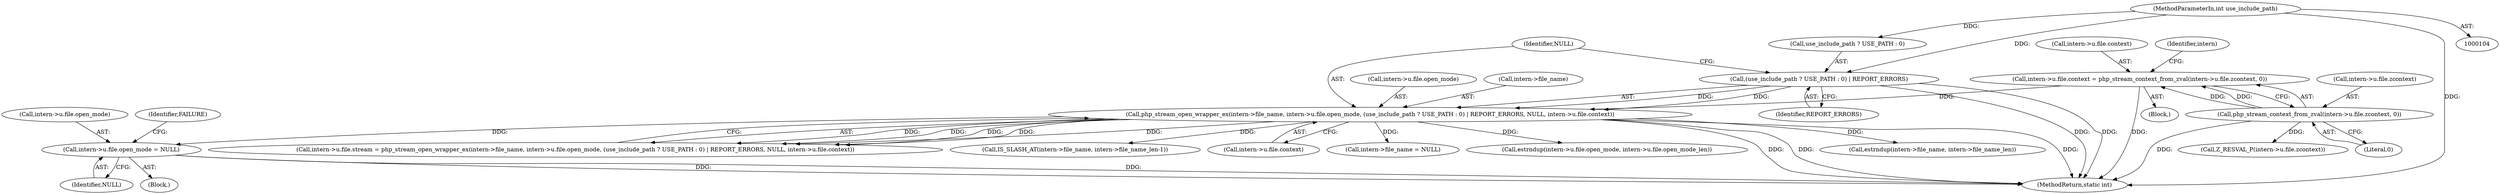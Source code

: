 digraph "0_php-src_7245bff300d3fa8bacbef7897ff080a6f1c23eba?w=1_48@API" {
"1000211" [label="(Call,intern->u.file.open_mode = NULL)"];
"1000160" [label="(Call,php_stream_open_wrapper_ex(intern->file_name, intern->u.file.open_mode, (use_include_path ? USE_PATH : 0) | REPORT_ERRORS, NULL, intern->u.file.context))"];
"1000171" [label="(Call,(use_include_path ? USE_PATH : 0) | REPORT_ERRORS)"];
"1000106" [label="(MethodParameterIn,int use_include_path)"];
"1000135" [label="(Call,intern->u.file.context = php_stream_context_from_zval(intern->u.file.zcontext, 0))"];
"1000143" [label="(Call,php_stream_context_from_zval(intern->u.file.zcontext, 0))"];
"1000143" [label="(Call,php_stream_context_from_zval(intern->u.file.zcontext, 0))"];
"1000161" [label="(Call,intern->file_name)"];
"1000177" [label="(Identifier,NULL)"];
"1000151" [label="(Literal,0)"];
"1000289" [label="(Call,estrndup(intern->file_name, intern->file_name_len))"];
"1000156" [label="(Identifier,intern)"];
"1000152" [label="(Call,intern->u.file.stream = php_stream_open_wrapper_ex(intern->file_name, intern->u.file.open_mode, (use_include_path ? USE_PATH : 0) | REPORT_ERRORS, NULL, intern->u.file.context))"];
"1000247" [label="(Call,IS_SLASH_AT(intern->file_name, intern->file_name_len-1))"];
"1000212" [label="(Call,intern->u.file.open_mode)"];
"1000164" [label="(Call,intern->u.file.open_mode)"];
"1000219" [label="(Identifier,NULL)"];
"1000211" [label="(Call,intern->u.file.open_mode = NULL)"];
"1000171" [label="(Call,(use_include_path ? USE_PATH : 0) | REPORT_ERRORS)"];
"1000108" [label="(Block,)"];
"1000178" [label="(Call,intern->u.file.context)"];
"1000144" [label="(Call,intern->u.file.zcontext)"];
"1000176" [label="(Identifier,REPORT_ERRORS)"];
"1000135" [label="(Call,intern->u.file.context = php_stream_context_from_zval(intern->u.file.zcontext, 0))"];
"1000106" [label="(MethodParameterIn,int use_include_path)"];
"1000221" [label="(Identifier,FAILURE)"];
"1000206" [label="(Call,intern->file_name = NULL)"];
"1000232" [label="(Call,Z_RESVAL_P(intern->u.file.zcontext))"];
"1000304" [label="(Call,estrndup(intern->u.file.open_mode, intern->u.file.open_mode_len))"];
"1000396" [label="(MethodReturn,static int)"];
"1000172" [label="(Call,use_include_path ? USE_PATH : 0)"];
"1000160" [label="(Call,php_stream_open_wrapper_ex(intern->file_name, intern->u.file.open_mode, (use_include_path ? USE_PATH : 0) | REPORT_ERRORS, NULL, intern->u.file.context))"];
"1000199" [label="(Block,)"];
"1000136" [label="(Call,intern->u.file.context)"];
"1000211" -> "1000199"  [label="AST: "];
"1000211" -> "1000219"  [label="CFG: "];
"1000212" -> "1000211"  [label="AST: "];
"1000219" -> "1000211"  [label="AST: "];
"1000221" -> "1000211"  [label="CFG: "];
"1000211" -> "1000396"  [label="DDG: "];
"1000211" -> "1000396"  [label="DDG: "];
"1000160" -> "1000211"  [label="DDG: "];
"1000160" -> "1000152"  [label="AST: "];
"1000160" -> "1000178"  [label="CFG: "];
"1000161" -> "1000160"  [label="AST: "];
"1000164" -> "1000160"  [label="AST: "];
"1000171" -> "1000160"  [label="AST: "];
"1000177" -> "1000160"  [label="AST: "];
"1000178" -> "1000160"  [label="AST: "];
"1000152" -> "1000160"  [label="CFG: "];
"1000160" -> "1000396"  [label="DDG: "];
"1000160" -> "1000396"  [label="DDG: "];
"1000160" -> "1000396"  [label="DDG: "];
"1000160" -> "1000152"  [label="DDG: "];
"1000160" -> "1000152"  [label="DDG: "];
"1000160" -> "1000152"  [label="DDG: "];
"1000160" -> "1000152"  [label="DDG: "];
"1000160" -> "1000152"  [label="DDG: "];
"1000171" -> "1000160"  [label="DDG: "];
"1000171" -> "1000160"  [label="DDG: "];
"1000135" -> "1000160"  [label="DDG: "];
"1000160" -> "1000206"  [label="DDG: "];
"1000160" -> "1000247"  [label="DDG: "];
"1000160" -> "1000289"  [label="DDG: "];
"1000160" -> "1000304"  [label="DDG: "];
"1000171" -> "1000176"  [label="CFG: "];
"1000172" -> "1000171"  [label="AST: "];
"1000176" -> "1000171"  [label="AST: "];
"1000177" -> "1000171"  [label="CFG: "];
"1000171" -> "1000396"  [label="DDG: "];
"1000171" -> "1000396"  [label="DDG: "];
"1000106" -> "1000171"  [label="DDG: "];
"1000106" -> "1000104"  [label="AST: "];
"1000106" -> "1000396"  [label="DDG: "];
"1000106" -> "1000172"  [label="DDG: "];
"1000135" -> "1000108"  [label="AST: "];
"1000135" -> "1000143"  [label="CFG: "];
"1000136" -> "1000135"  [label="AST: "];
"1000143" -> "1000135"  [label="AST: "];
"1000156" -> "1000135"  [label="CFG: "];
"1000135" -> "1000396"  [label="DDG: "];
"1000143" -> "1000135"  [label="DDG: "];
"1000143" -> "1000135"  [label="DDG: "];
"1000143" -> "1000151"  [label="CFG: "];
"1000144" -> "1000143"  [label="AST: "];
"1000151" -> "1000143"  [label="AST: "];
"1000143" -> "1000396"  [label="DDG: "];
"1000143" -> "1000232"  [label="DDG: "];
}
